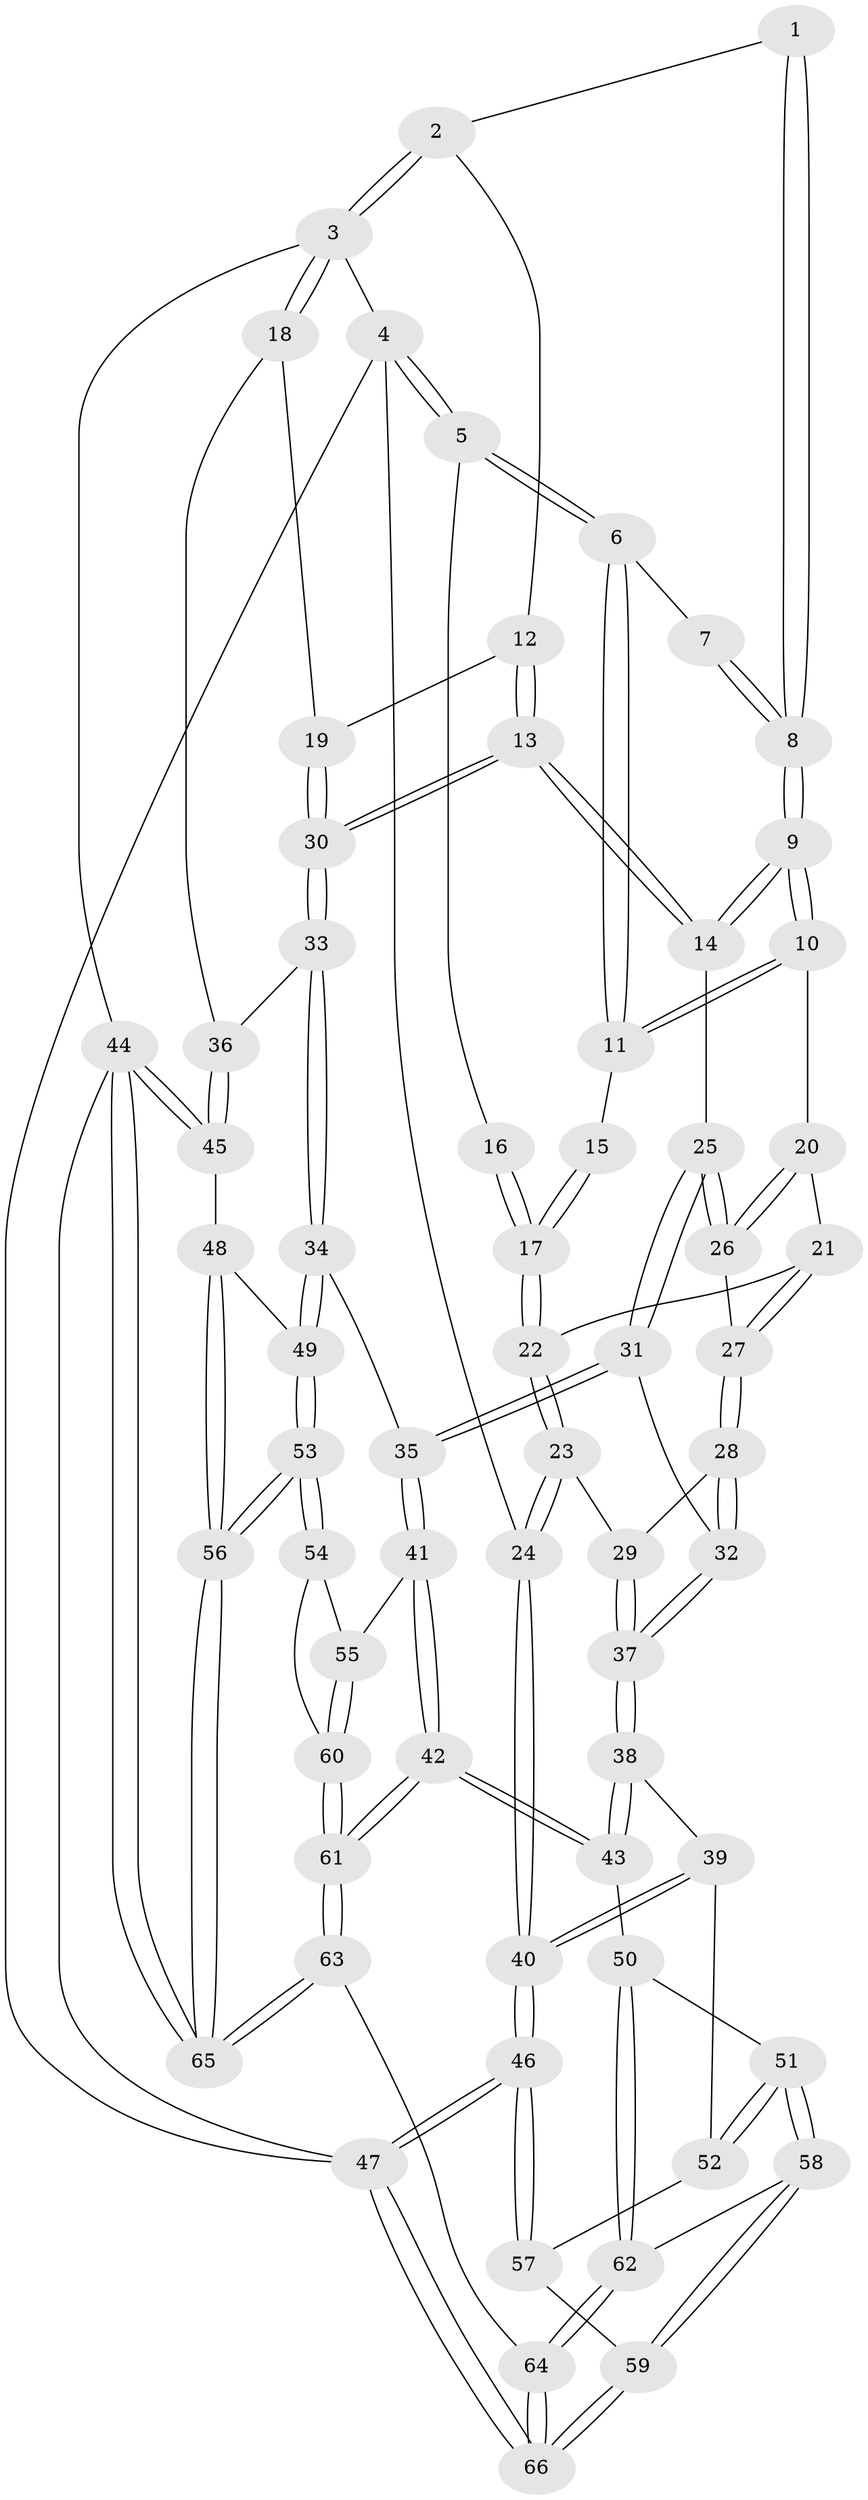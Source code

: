 // Generated by graph-tools (version 1.1) at 2025/17/03/09/25 04:17:20]
// undirected, 66 vertices, 162 edges
graph export_dot {
graph [start="1"]
  node [color=gray90,style=filled];
  1 [pos="+0.6142276865143117+0"];
  2 [pos="+0.9808968892684096+0"];
  3 [pos="+1+0"];
  4 [pos="+0+0"];
  5 [pos="+0+0"];
  6 [pos="+0.311880340013851+0"];
  7 [pos="+0.32762908408291846+0"];
  8 [pos="+0.5649604874362009+0.1842211517866703"];
  9 [pos="+0.5685187162117608+0.23739114249971768"];
  10 [pos="+0.33850398727100184+0.18806203515752046"];
  11 [pos="+0.2927171190543637+0.03614084293291625"];
  12 [pos="+0.8369200139997681+0"];
  13 [pos="+0.6412272244597396+0.29545709353658606"];
  14 [pos="+0.6168791009314021+0.28345930607304104"];
  15 [pos="+0.1694255548128571+0.08468141339513989"];
  16 [pos="+0.050227094920438135+0.04588575429663249"];
  17 [pos="+0.08408748782180556+0.24113151768463015"];
  18 [pos="+1+0.2629849661166391"];
  19 [pos="+0.9539267565083078+0.2896026037959446"];
  20 [pos="+0.28277040995912384+0.24431641327066292"];
  21 [pos="+0.23241011804896575+0.2825122914476444"];
  22 [pos="+0.08087614204917894+0.27080349925715175"];
  23 [pos="+0+0.3482836270922165"];
  24 [pos="+0+0.35933200272358173"];
  25 [pos="+0.4117969464346368+0.4132453519962149"];
  26 [pos="+0.4099043594800422+0.4120076979357886"];
  27 [pos="+0.25036092819807004+0.3641950014152882"];
  28 [pos="+0.24931524900920718+0.41760681548635065"];
  29 [pos="+0.1117598665348713+0.4979124599968849"];
  30 [pos="+0.7138775524950931+0.3936753276440177"];
  31 [pos="+0.3495641490770997+0.5629746024731308"];
  32 [pos="+0.34158521384711293+0.5617526557398126"];
  33 [pos="+0.721188776349633+0.5293635508075101"];
  34 [pos="+0.7124563534714008+0.5586960822934718"];
  35 [pos="+0.4200183647689275+0.6131162267991382"];
  36 [pos="+1+0.5287748664681163"];
  37 [pos="+0.16216418042239386+0.6373296347697697"];
  38 [pos="+0.15880084474768208+0.6435798545745681"];
  39 [pos="+0.13120357489214707+0.6613689403478042"];
  40 [pos="+0+0.6322109032928039"];
  41 [pos="+0.3881618022790653+0.8126034588239857"];
  42 [pos="+0.33772182755419755+0.8415105044037916"];
  43 [pos="+0.316363934281541+0.8415194686221209"];
  44 [pos="+1+1"];
  45 [pos="+1+0.786777999599077"];
  46 [pos="+0+0.8760951846784102"];
  47 [pos="+0+1"];
  48 [pos="+0.893032268252239+0.7370555417621607"];
  49 [pos="+0.7322074966159792+0.6373240395987327"];
  50 [pos="+0.30706017590316786+0.8469005863176992"];
  51 [pos="+0.18161806352216103+0.8766579664937467"];
  52 [pos="+0.09124453548140046+0.8127589905431053"];
  53 [pos="+0.6455769007583746+0.8508880444187529"];
  54 [pos="+0.6149814431814269+0.8520836827670328"];
  55 [pos="+0.39471977124309726+0.8148430621350828"];
  56 [pos="+0.8248755172754887+1"];
  57 [pos="+0.011547841768598348+0.8510632718972946"];
  58 [pos="+0.14260342053209726+0.9799048724213484"];
  59 [pos="+0.12673907788699654+1"];
  60 [pos="+0.4760366411312797+0.9736888772803223"];
  61 [pos="+0.4127702746149565+1"];
  62 [pos="+0.26469643930237086+0.9538201079578102"];
  63 [pos="+0.414325568941918+1"];
  64 [pos="+0.21137802535415623+1"];
  65 [pos="+0.8257149694197029+1"];
  66 [pos="+0.09853638178365061+1"];
  1 -- 2;
  1 -- 8;
  1 -- 8;
  2 -- 3;
  2 -- 3;
  2 -- 12;
  3 -- 4;
  3 -- 18;
  3 -- 18;
  3 -- 44;
  4 -- 5;
  4 -- 5;
  4 -- 24;
  4 -- 47;
  5 -- 6;
  5 -- 6;
  5 -- 16;
  6 -- 7;
  6 -- 11;
  6 -- 11;
  7 -- 8;
  7 -- 8;
  8 -- 9;
  8 -- 9;
  9 -- 10;
  9 -- 10;
  9 -- 14;
  9 -- 14;
  10 -- 11;
  10 -- 11;
  10 -- 20;
  11 -- 15;
  12 -- 13;
  12 -- 13;
  12 -- 19;
  13 -- 14;
  13 -- 14;
  13 -- 30;
  13 -- 30;
  14 -- 25;
  15 -- 17;
  15 -- 17;
  16 -- 17;
  16 -- 17;
  17 -- 22;
  17 -- 22;
  18 -- 19;
  18 -- 36;
  19 -- 30;
  19 -- 30;
  20 -- 21;
  20 -- 26;
  20 -- 26;
  21 -- 22;
  21 -- 27;
  21 -- 27;
  22 -- 23;
  22 -- 23;
  23 -- 24;
  23 -- 24;
  23 -- 29;
  24 -- 40;
  24 -- 40;
  25 -- 26;
  25 -- 26;
  25 -- 31;
  25 -- 31;
  26 -- 27;
  27 -- 28;
  27 -- 28;
  28 -- 29;
  28 -- 32;
  28 -- 32;
  29 -- 37;
  29 -- 37;
  30 -- 33;
  30 -- 33;
  31 -- 32;
  31 -- 35;
  31 -- 35;
  32 -- 37;
  32 -- 37;
  33 -- 34;
  33 -- 34;
  33 -- 36;
  34 -- 35;
  34 -- 49;
  34 -- 49;
  35 -- 41;
  35 -- 41;
  36 -- 45;
  36 -- 45;
  37 -- 38;
  37 -- 38;
  38 -- 39;
  38 -- 43;
  38 -- 43;
  39 -- 40;
  39 -- 40;
  39 -- 52;
  40 -- 46;
  40 -- 46;
  41 -- 42;
  41 -- 42;
  41 -- 55;
  42 -- 43;
  42 -- 43;
  42 -- 61;
  42 -- 61;
  43 -- 50;
  44 -- 45;
  44 -- 45;
  44 -- 65;
  44 -- 65;
  44 -- 47;
  45 -- 48;
  46 -- 47;
  46 -- 47;
  46 -- 57;
  46 -- 57;
  47 -- 66;
  47 -- 66;
  48 -- 49;
  48 -- 56;
  48 -- 56;
  49 -- 53;
  49 -- 53;
  50 -- 51;
  50 -- 62;
  50 -- 62;
  51 -- 52;
  51 -- 52;
  51 -- 58;
  51 -- 58;
  52 -- 57;
  53 -- 54;
  53 -- 54;
  53 -- 56;
  53 -- 56;
  54 -- 55;
  54 -- 60;
  55 -- 60;
  55 -- 60;
  56 -- 65;
  56 -- 65;
  57 -- 59;
  58 -- 59;
  58 -- 59;
  58 -- 62;
  59 -- 66;
  59 -- 66;
  60 -- 61;
  60 -- 61;
  61 -- 63;
  61 -- 63;
  62 -- 64;
  62 -- 64;
  63 -- 64;
  63 -- 65;
  63 -- 65;
  64 -- 66;
  64 -- 66;
}
